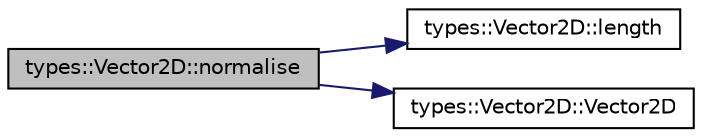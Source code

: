digraph "types::Vector2D::normalise"
{
  edge [fontname="Helvetica",fontsize="10",labelfontname="Helvetica",labelfontsize="10"];
  node [fontname="Helvetica",fontsize="10",shape=record];
  rankdir="LR";
  Node1 [label="types::Vector2D::normalise",height=0.2,width=0.4,color="black", fillcolor="grey75", style="filled", fontcolor="black"];
  Node1 -> Node2 [color="midnightblue",fontsize="10",style="solid",fontname="Helvetica"];
  Node2 [label="types::Vector2D::length",height=0.2,width=0.4,color="black", fillcolor="white", style="filled",URL="$structtypes_1_1_vector2_d.html#ac46977660e97a02defb9410870b287b7",tooltip="Gets the length of the vector. "];
  Node1 -> Node3 [color="midnightblue",fontsize="10",style="solid",fontname="Helvetica"];
  Node3 [label="types::Vector2D::Vector2D",height=0.2,width=0.4,color="black", fillcolor="white", style="filled",URL="$structtypes_1_1_vector2_d.html#adda77a848bdd16a1a5ef040f6b2eb22a"];
}
